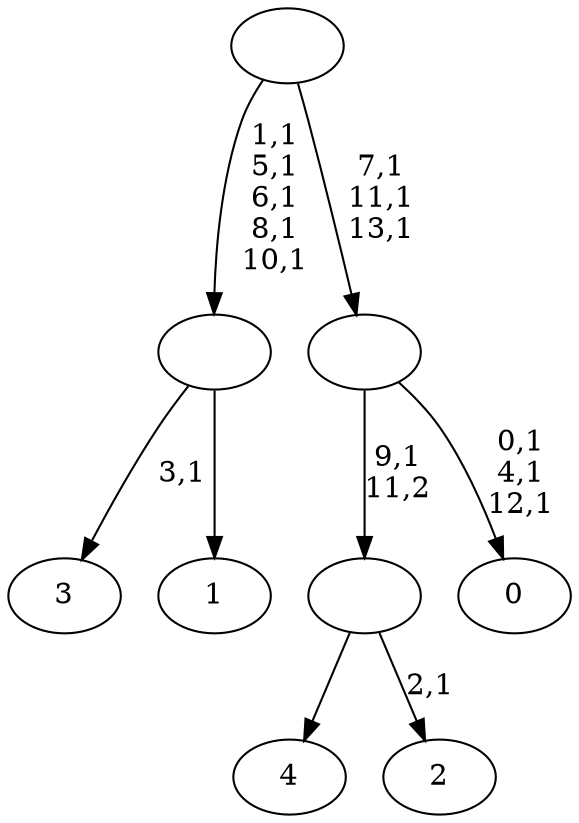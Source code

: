 digraph T {
	19 [label="4"]
	18 [label="3"]
	16 [label="2"]
	14 [label=""]
	13 [label="1"]
	12 [label=""]
	7 [label="0"]
	3 [label=""]
	0 [label=""]
	14 -> 16 [label="2,1"]
	14 -> 19 [label=""]
	12 -> 18 [label="3,1"]
	12 -> 13 [label=""]
	3 -> 7 [label="0,1\n4,1\n12,1"]
	3 -> 14 [label="9,1\n11,2"]
	0 -> 3 [label="7,1\n11,1\n13,1"]
	0 -> 12 [label="1,1\n5,1\n6,1\n8,1\n10,1"]
}
